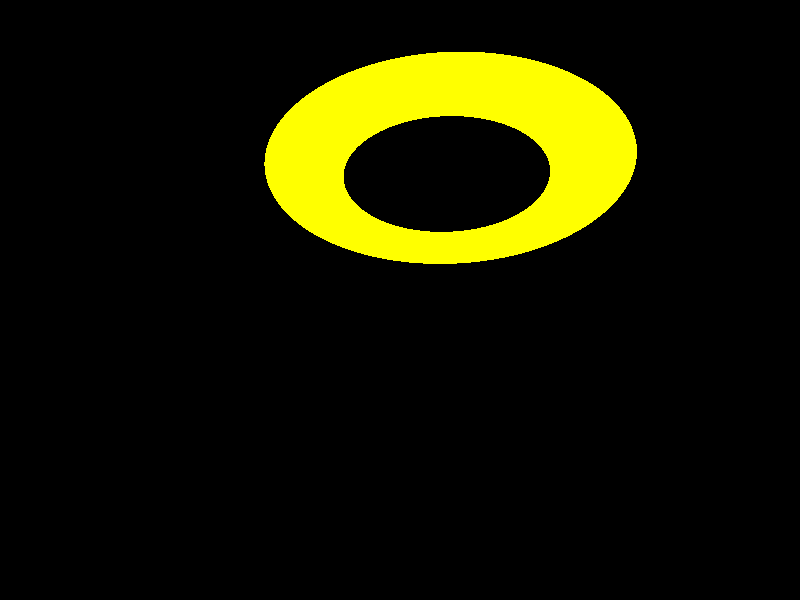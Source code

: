 camera {
up < 0, 2, 1 >
direction <1,-2,-3>
right < 1, 0, 1 >
location < 1, -1, -10>
look_at < 1, -5, -2>
angle 90
}
torus {
3
0.8
pigment { color rgb <1,1,0> }
rotate <-90,0,0>
}
light_source {
<-30,-30,-10>
  color rgb <1,1,0>
}
